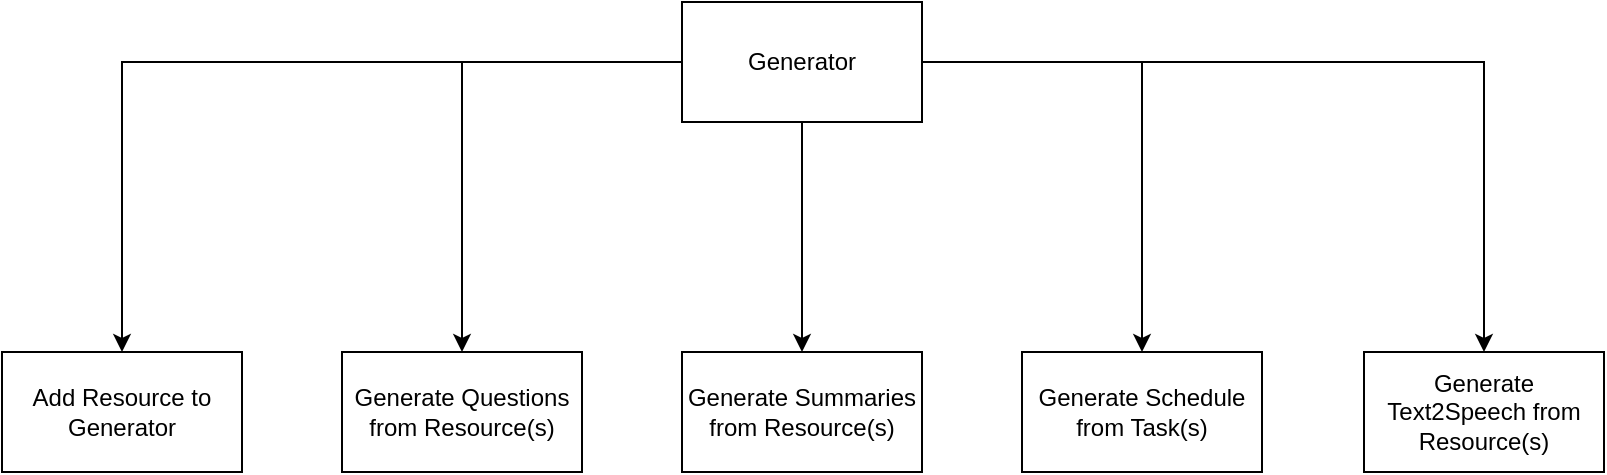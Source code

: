 <mxfile version="21.3.0" type="github">
  <diagram name="Page-1" id="ZPn7-ziC5n54FtOVvfw-">
    <mxGraphModel dx="1434" dy="835" grid="1" gridSize="10" guides="1" tooltips="1" connect="1" arrows="1" fold="1" page="1" pageScale="1" pageWidth="827" pageHeight="1169" math="0" shadow="0">
      <root>
        <mxCell id="0" />
        <mxCell id="1" parent="0" />
        <mxCell id="swXxv4l775Pwu2XtdGhL-3" style="edgeStyle=orthogonalEdgeStyle;rounded=0;orthogonalLoop=1;jettySize=auto;html=1;entryX=0.5;entryY=0;entryDx=0;entryDy=0;" edge="1" parent="1" source="swXxv4l775Pwu2XtdGhL-1" target="swXxv4l775Pwu2XtdGhL-2">
          <mxGeometry relative="1" as="geometry" />
        </mxCell>
        <mxCell id="swXxv4l775Pwu2XtdGhL-5" style="edgeStyle=orthogonalEdgeStyle;rounded=0;orthogonalLoop=1;jettySize=auto;html=1;entryX=0.5;entryY=0;entryDx=0;entryDy=0;" edge="1" parent="1" source="swXxv4l775Pwu2XtdGhL-1" target="swXxv4l775Pwu2XtdGhL-4">
          <mxGeometry relative="1" as="geometry" />
        </mxCell>
        <mxCell id="swXxv4l775Pwu2XtdGhL-7" style="edgeStyle=orthogonalEdgeStyle;rounded=0;orthogonalLoop=1;jettySize=auto;html=1;entryX=0.5;entryY=0;entryDx=0;entryDy=0;" edge="1" parent="1" source="swXxv4l775Pwu2XtdGhL-1" target="swXxv4l775Pwu2XtdGhL-6">
          <mxGeometry relative="1" as="geometry" />
        </mxCell>
        <mxCell id="swXxv4l775Pwu2XtdGhL-9" style="edgeStyle=orthogonalEdgeStyle;rounded=0;orthogonalLoop=1;jettySize=auto;html=1;entryX=0.5;entryY=0;entryDx=0;entryDy=0;" edge="1" parent="1" source="swXxv4l775Pwu2XtdGhL-1" target="swXxv4l775Pwu2XtdGhL-8">
          <mxGeometry relative="1" as="geometry" />
        </mxCell>
        <mxCell id="swXxv4l775Pwu2XtdGhL-12" style="edgeStyle=orthogonalEdgeStyle;rounded=0;orthogonalLoop=1;jettySize=auto;html=1;entryX=0.5;entryY=0;entryDx=0;entryDy=0;" edge="1" parent="1" source="swXxv4l775Pwu2XtdGhL-1" target="swXxv4l775Pwu2XtdGhL-11">
          <mxGeometry relative="1" as="geometry" />
        </mxCell>
        <mxCell id="swXxv4l775Pwu2XtdGhL-1" value="Generator" style="rounded=0;whiteSpace=wrap;html=1;" vertex="1" parent="1">
          <mxGeometry x="353" y="300" width="120" height="60" as="geometry" />
        </mxCell>
        <mxCell id="swXxv4l775Pwu2XtdGhL-2" value="Add Resource to Generator" style="rounded=0;whiteSpace=wrap;html=1;" vertex="1" parent="1">
          <mxGeometry x="13" y="475" width="120" height="60" as="geometry" />
        </mxCell>
        <mxCell id="swXxv4l775Pwu2XtdGhL-4" value="Generate Questions from Resource(s)" style="rounded=0;whiteSpace=wrap;html=1;" vertex="1" parent="1">
          <mxGeometry x="183" y="475" width="120" height="60" as="geometry" />
        </mxCell>
        <mxCell id="swXxv4l775Pwu2XtdGhL-6" value="Generate Summaries from Resource(s)" style="rounded=0;whiteSpace=wrap;html=1;" vertex="1" parent="1">
          <mxGeometry x="353" y="475" width="120" height="60" as="geometry" />
        </mxCell>
        <mxCell id="swXxv4l775Pwu2XtdGhL-8" value="Generate Schedule from Task(s)" style="rounded=0;whiteSpace=wrap;html=1;" vertex="1" parent="1">
          <mxGeometry x="523" y="475" width="120" height="60" as="geometry" />
        </mxCell>
        <mxCell id="swXxv4l775Pwu2XtdGhL-11" value="Generate Text2Speech from Resource(s)" style="rounded=0;whiteSpace=wrap;html=1;" vertex="1" parent="1">
          <mxGeometry x="694" y="475" width="120" height="60" as="geometry" />
        </mxCell>
      </root>
    </mxGraphModel>
  </diagram>
</mxfile>
